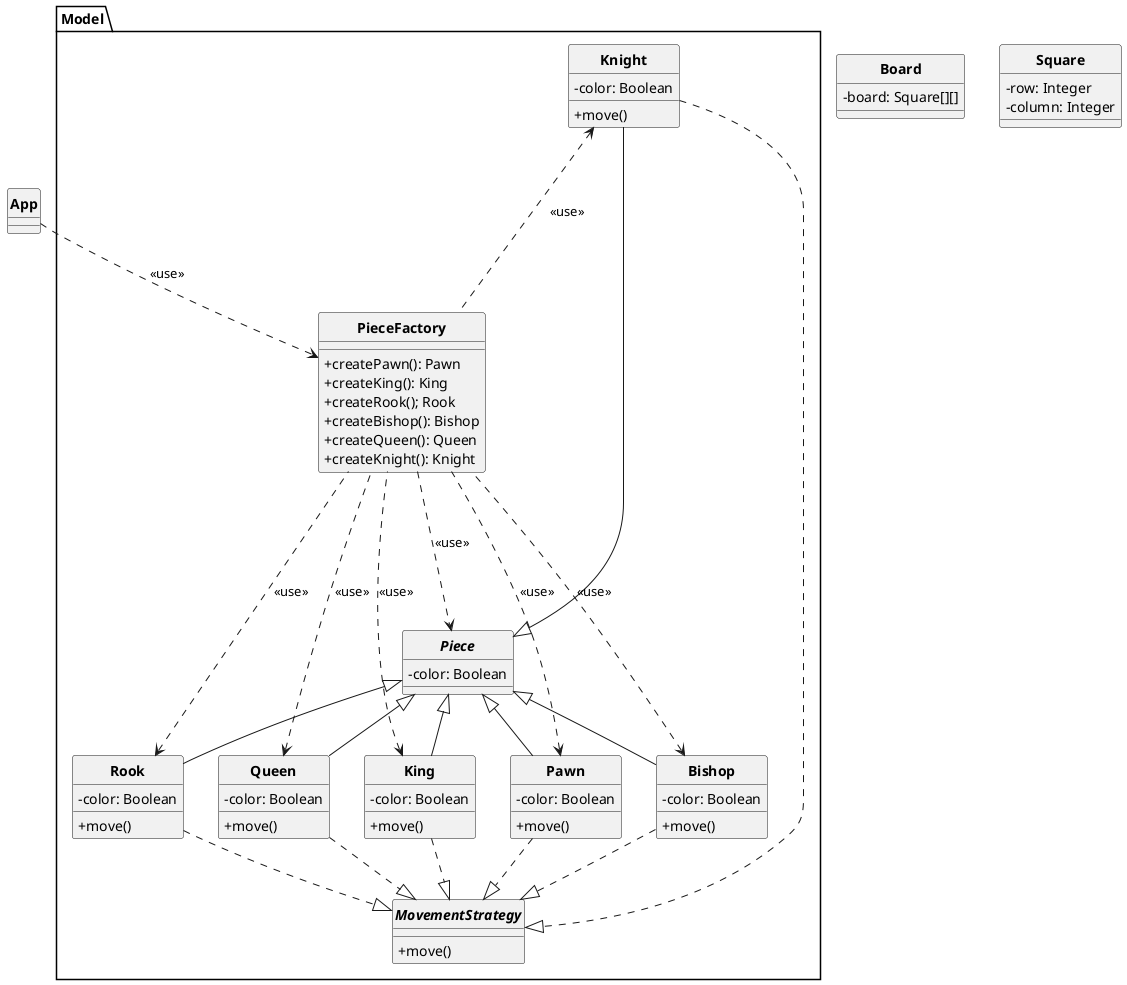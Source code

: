 @startuml

skinparam style strictuml
skinparam classAttributeIconSize 0
skinparam classFontStyle Bold
hide enum methods


class App{

}

class Board{
- board: Square[][]
}

class Square{
-row: Integer
-column: Integer
}

abstract Model.Piece{
- color: Boolean
}

class Model.PieceFactory{
+ createPawn(): Pawn
+ createKing(): King
+ createRook(); Rook
+ createBishop(): Bishop
+ createQueen(): Queen
+ createKnight(): Knight
}

interface Model.MovementStrategy{
+ move()
}

'class Model.Forward extends MovementStrategy{'
'+ move()'
'}'

class Model.Pawn{
- color: Boolean
+ move()
}

class Model.King{
- color: Boolean
+ move()
}

class Model.Rook{
- color: Boolean
+ move()
}

class Model.Bishop{
- color: Boolean
+ move()
}

class Model.Queen{
- color: Boolean
+ move()
}

class Model.Knight{
- color: Boolean
+ move()
}

App ..> Model.PieceFactory : <<use>>
Model.Pawn ..|> Model.MovementStrategy
Model.King ..|> Model.MovementStrategy
Model.Rook ..|> Model.MovementStrategy
Model.Bishop ..|> Model.MovementStrategy
Model.Queen ..|> Model.MovementStrategy
Model.Knight ..|> Model.MovementStrategy
Model.PieceFactory ...> Model.Piece : <<use>>
Model.Pawn -u-|> Model.Piece
Model.King -u-|> Model.Piece
Model.Rook -u-|> Model.Piece
Model.Bishop -u-|> Model.Piece
Model.Queen -u-|> Model.Piece
Model.Knight -u-|> Model.Piece
Model.PieceFactory -u..> Model.Pawn : <<use>>
Model.PieceFactory -u..> Model.King : <<use>>
Model.PieceFactory -u..> Model.Rook : <<use>>
Model.PieceFactory -u..> Model.Bishop : <<use>>
Model.PieceFactory -u..> Model.Queen : <<use>>
Model.PieceFactory -u..> Model.Knight : <<use>>


@enduml